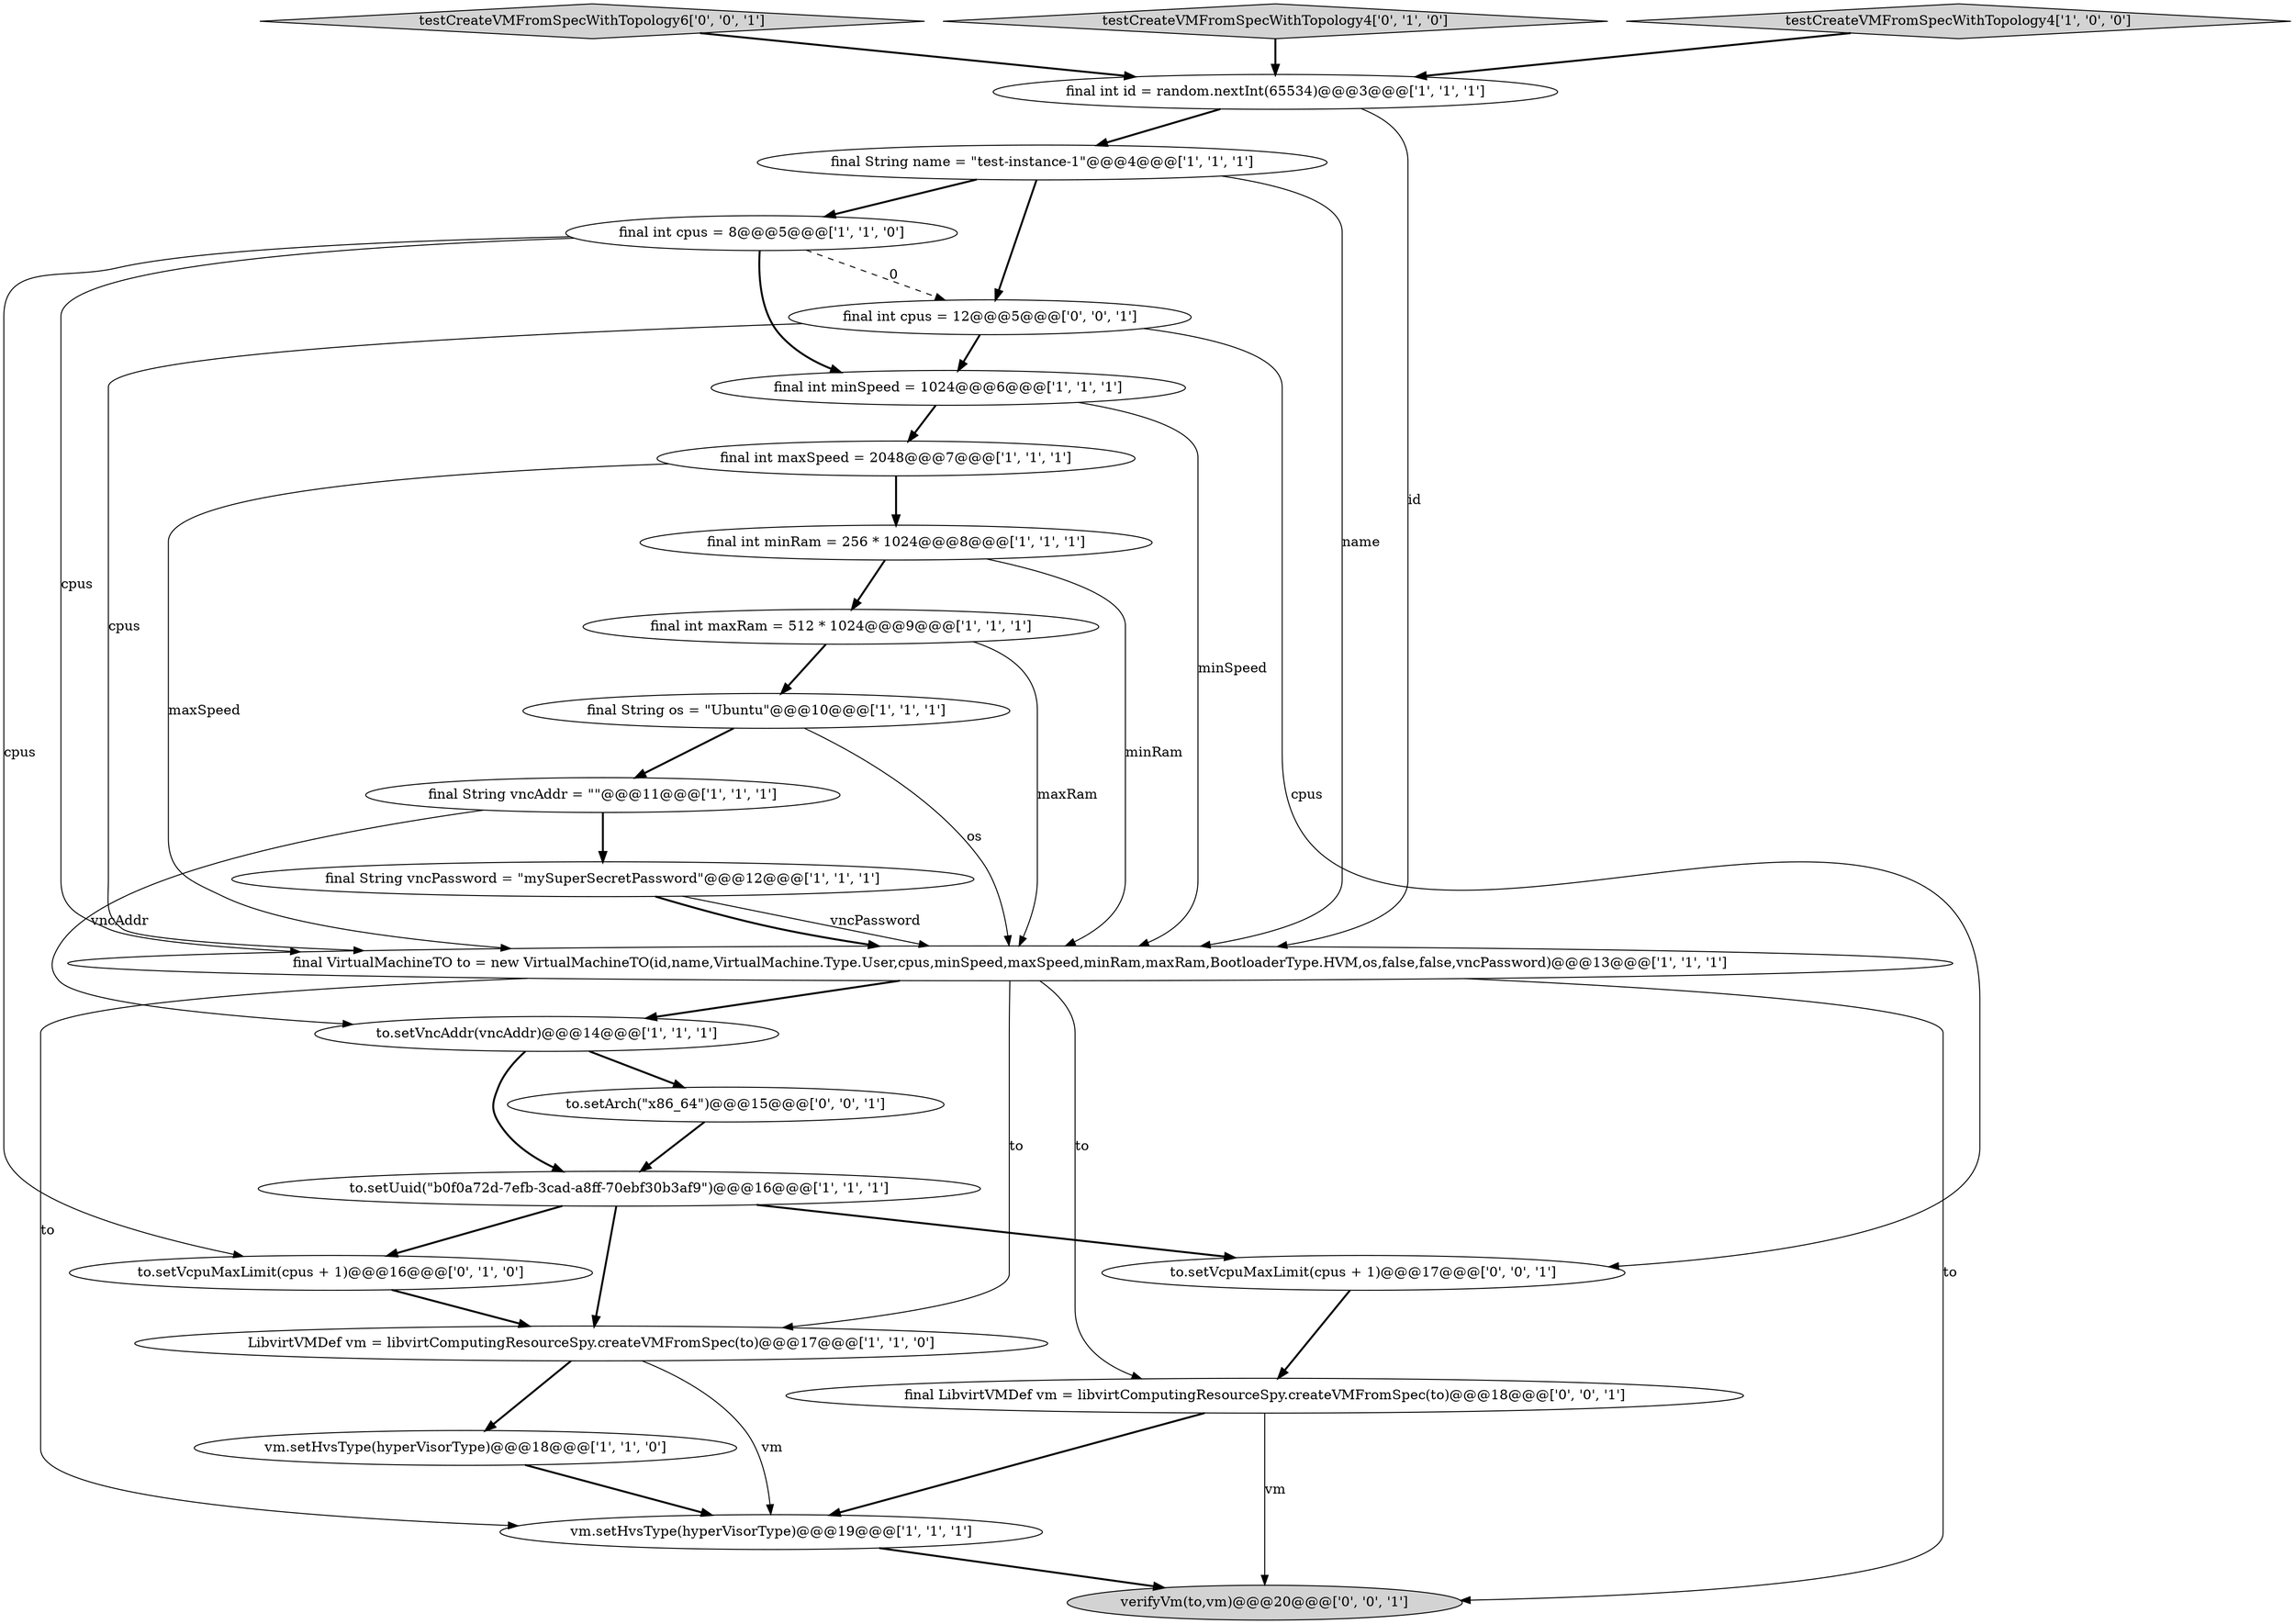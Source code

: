 digraph {
21 [style = filled, label = "to.setVcpuMaxLimit(cpus + 1)@@@17@@@['0', '0', '1']", fillcolor = white, shape = ellipse image = "AAA0AAABBB3BBB"];
10 [style = filled, label = "final int maxRam = 512 * 1024@@@9@@@['1', '1', '1']", fillcolor = white, shape = ellipse image = "AAA0AAABBB1BBB"];
24 [style = filled, label = "final int cpus = 12@@@5@@@['0', '0', '1']", fillcolor = white, shape = ellipse image = "AAA0AAABBB3BBB"];
7 [style = filled, label = "final int maxSpeed = 2048@@@7@@@['1', '1', '1']", fillcolor = white, shape = ellipse image = "AAA0AAABBB1BBB"];
18 [style = filled, label = "to.setVcpuMaxLimit(cpus + 1)@@@16@@@['0', '1', '0']", fillcolor = white, shape = ellipse image = "AAA1AAABBB2BBB"];
2 [style = filled, label = "vm.setHvsType(hyperVisorType)@@@19@@@['1', '1', '1']", fillcolor = white, shape = ellipse image = "AAA0AAABBB1BBB"];
14 [style = filled, label = "final int minRam = 256 * 1024@@@8@@@['1', '1', '1']", fillcolor = white, shape = ellipse image = "AAA0AAABBB1BBB"];
16 [style = filled, label = "to.setUuid(\"b0f0a72d-7efb-3cad-a8ff-70ebf30b3af9\")@@@16@@@['1', '1', '1']", fillcolor = white, shape = ellipse image = "AAA0AAABBB1BBB"];
4 [style = filled, label = "final int minSpeed = 1024@@@6@@@['1', '1', '1']", fillcolor = white, shape = ellipse image = "AAA0AAABBB1BBB"];
23 [style = filled, label = "verifyVm(to,vm)@@@20@@@['0', '0', '1']", fillcolor = lightgray, shape = ellipse image = "AAA0AAABBB3BBB"];
20 [style = filled, label = "testCreateVMFromSpecWithTopology6['0', '0', '1']", fillcolor = lightgray, shape = diamond image = "AAA0AAABBB3BBB"];
22 [style = filled, label = "to.setArch(\"x86_64\")@@@15@@@['0', '0', '1']", fillcolor = white, shape = ellipse image = "AAA0AAABBB3BBB"];
17 [style = filled, label = "testCreateVMFromSpecWithTopology4['0', '1', '0']", fillcolor = lightgray, shape = diamond image = "AAA0AAABBB2BBB"];
12 [style = filled, label = "final int id = random.nextInt(65534)@@@3@@@['1', '1', '1']", fillcolor = white, shape = ellipse image = "AAA0AAABBB1BBB"];
8 [style = filled, label = "final String os = \"Ubuntu\"@@@10@@@['1', '1', '1']", fillcolor = white, shape = ellipse image = "AAA0AAABBB1BBB"];
6 [style = filled, label = "final String vncAddr = \"\"@@@11@@@['1', '1', '1']", fillcolor = white, shape = ellipse image = "AAA0AAABBB1BBB"];
19 [style = filled, label = "final LibvirtVMDef vm = libvirtComputingResourceSpy.createVMFromSpec(to)@@@18@@@['0', '0', '1']", fillcolor = white, shape = ellipse image = "AAA0AAABBB3BBB"];
3 [style = filled, label = "testCreateVMFromSpecWithTopology4['1', '0', '0']", fillcolor = lightgray, shape = diamond image = "AAA0AAABBB1BBB"];
9 [style = filled, label = "final String name = \"test-instance-1\"@@@4@@@['1', '1', '1']", fillcolor = white, shape = ellipse image = "AAA0AAABBB1BBB"];
0 [style = filled, label = "final String vncPassword = \"mySuperSecretPassword\"@@@12@@@['1', '1', '1']", fillcolor = white, shape = ellipse image = "AAA0AAABBB1BBB"];
15 [style = filled, label = "final int cpus = 8@@@5@@@['1', '1', '0']", fillcolor = white, shape = ellipse image = "AAA0AAABBB1BBB"];
11 [style = filled, label = "final VirtualMachineTO to = new VirtualMachineTO(id,name,VirtualMachine.Type.User,cpus,minSpeed,maxSpeed,minRam,maxRam,BootloaderType.HVM,os,false,false,vncPassword)@@@13@@@['1', '1', '1']", fillcolor = white, shape = ellipse image = "AAA0AAABBB1BBB"];
13 [style = filled, label = "LibvirtVMDef vm = libvirtComputingResourceSpy.createVMFromSpec(to)@@@17@@@['1', '1', '0']", fillcolor = white, shape = ellipse image = "AAA0AAABBB1BBB"];
1 [style = filled, label = "to.setVncAddr(vncAddr)@@@14@@@['1', '1', '1']", fillcolor = white, shape = ellipse image = "AAA0AAABBB1BBB"];
5 [style = filled, label = "vm.setHvsType(hyperVisorType)@@@18@@@['1', '1', '0']", fillcolor = white, shape = ellipse image = "AAA0AAABBB1BBB"];
5->2 [style = bold, label=""];
19->23 [style = solid, label="vm"];
4->7 [style = bold, label=""];
10->11 [style = solid, label="maxRam"];
16->18 [style = bold, label=""];
6->0 [style = bold, label=""];
15->4 [style = bold, label=""];
24->4 [style = bold, label=""];
22->16 [style = bold, label=""];
18->13 [style = bold, label=""];
9->15 [style = bold, label=""];
10->8 [style = bold, label=""];
12->11 [style = solid, label="id"];
15->11 [style = solid, label="cpus"];
0->11 [style = solid, label="vncPassword"];
17->12 [style = bold, label=""];
11->1 [style = bold, label=""];
9->11 [style = solid, label="name"];
8->6 [style = bold, label=""];
16->13 [style = bold, label=""];
0->11 [style = bold, label=""];
7->14 [style = bold, label=""];
13->2 [style = solid, label="vm"];
24->11 [style = solid, label="cpus"];
12->9 [style = bold, label=""];
11->19 [style = solid, label="to"];
9->24 [style = bold, label=""];
16->21 [style = bold, label=""];
21->19 [style = bold, label=""];
3->12 [style = bold, label=""];
11->23 [style = solid, label="to"];
11->2 [style = solid, label="to"];
8->11 [style = solid, label="os"];
4->11 [style = solid, label="minSpeed"];
19->2 [style = bold, label=""];
24->21 [style = solid, label="cpus"];
1->22 [style = bold, label=""];
1->16 [style = bold, label=""];
14->10 [style = bold, label=""];
6->1 [style = solid, label="vncAddr"];
15->24 [style = dashed, label="0"];
20->12 [style = bold, label=""];
7->11 [style = solid, label="maxSpeed"];
13->5 [style = bold, label=""];
11->13 [style = solid, label="to"];
2->23 [style = bold, label=""];
15->18 [style = solid, label="cpus"];
14->11 [style = solid, label="minRam"];
}

